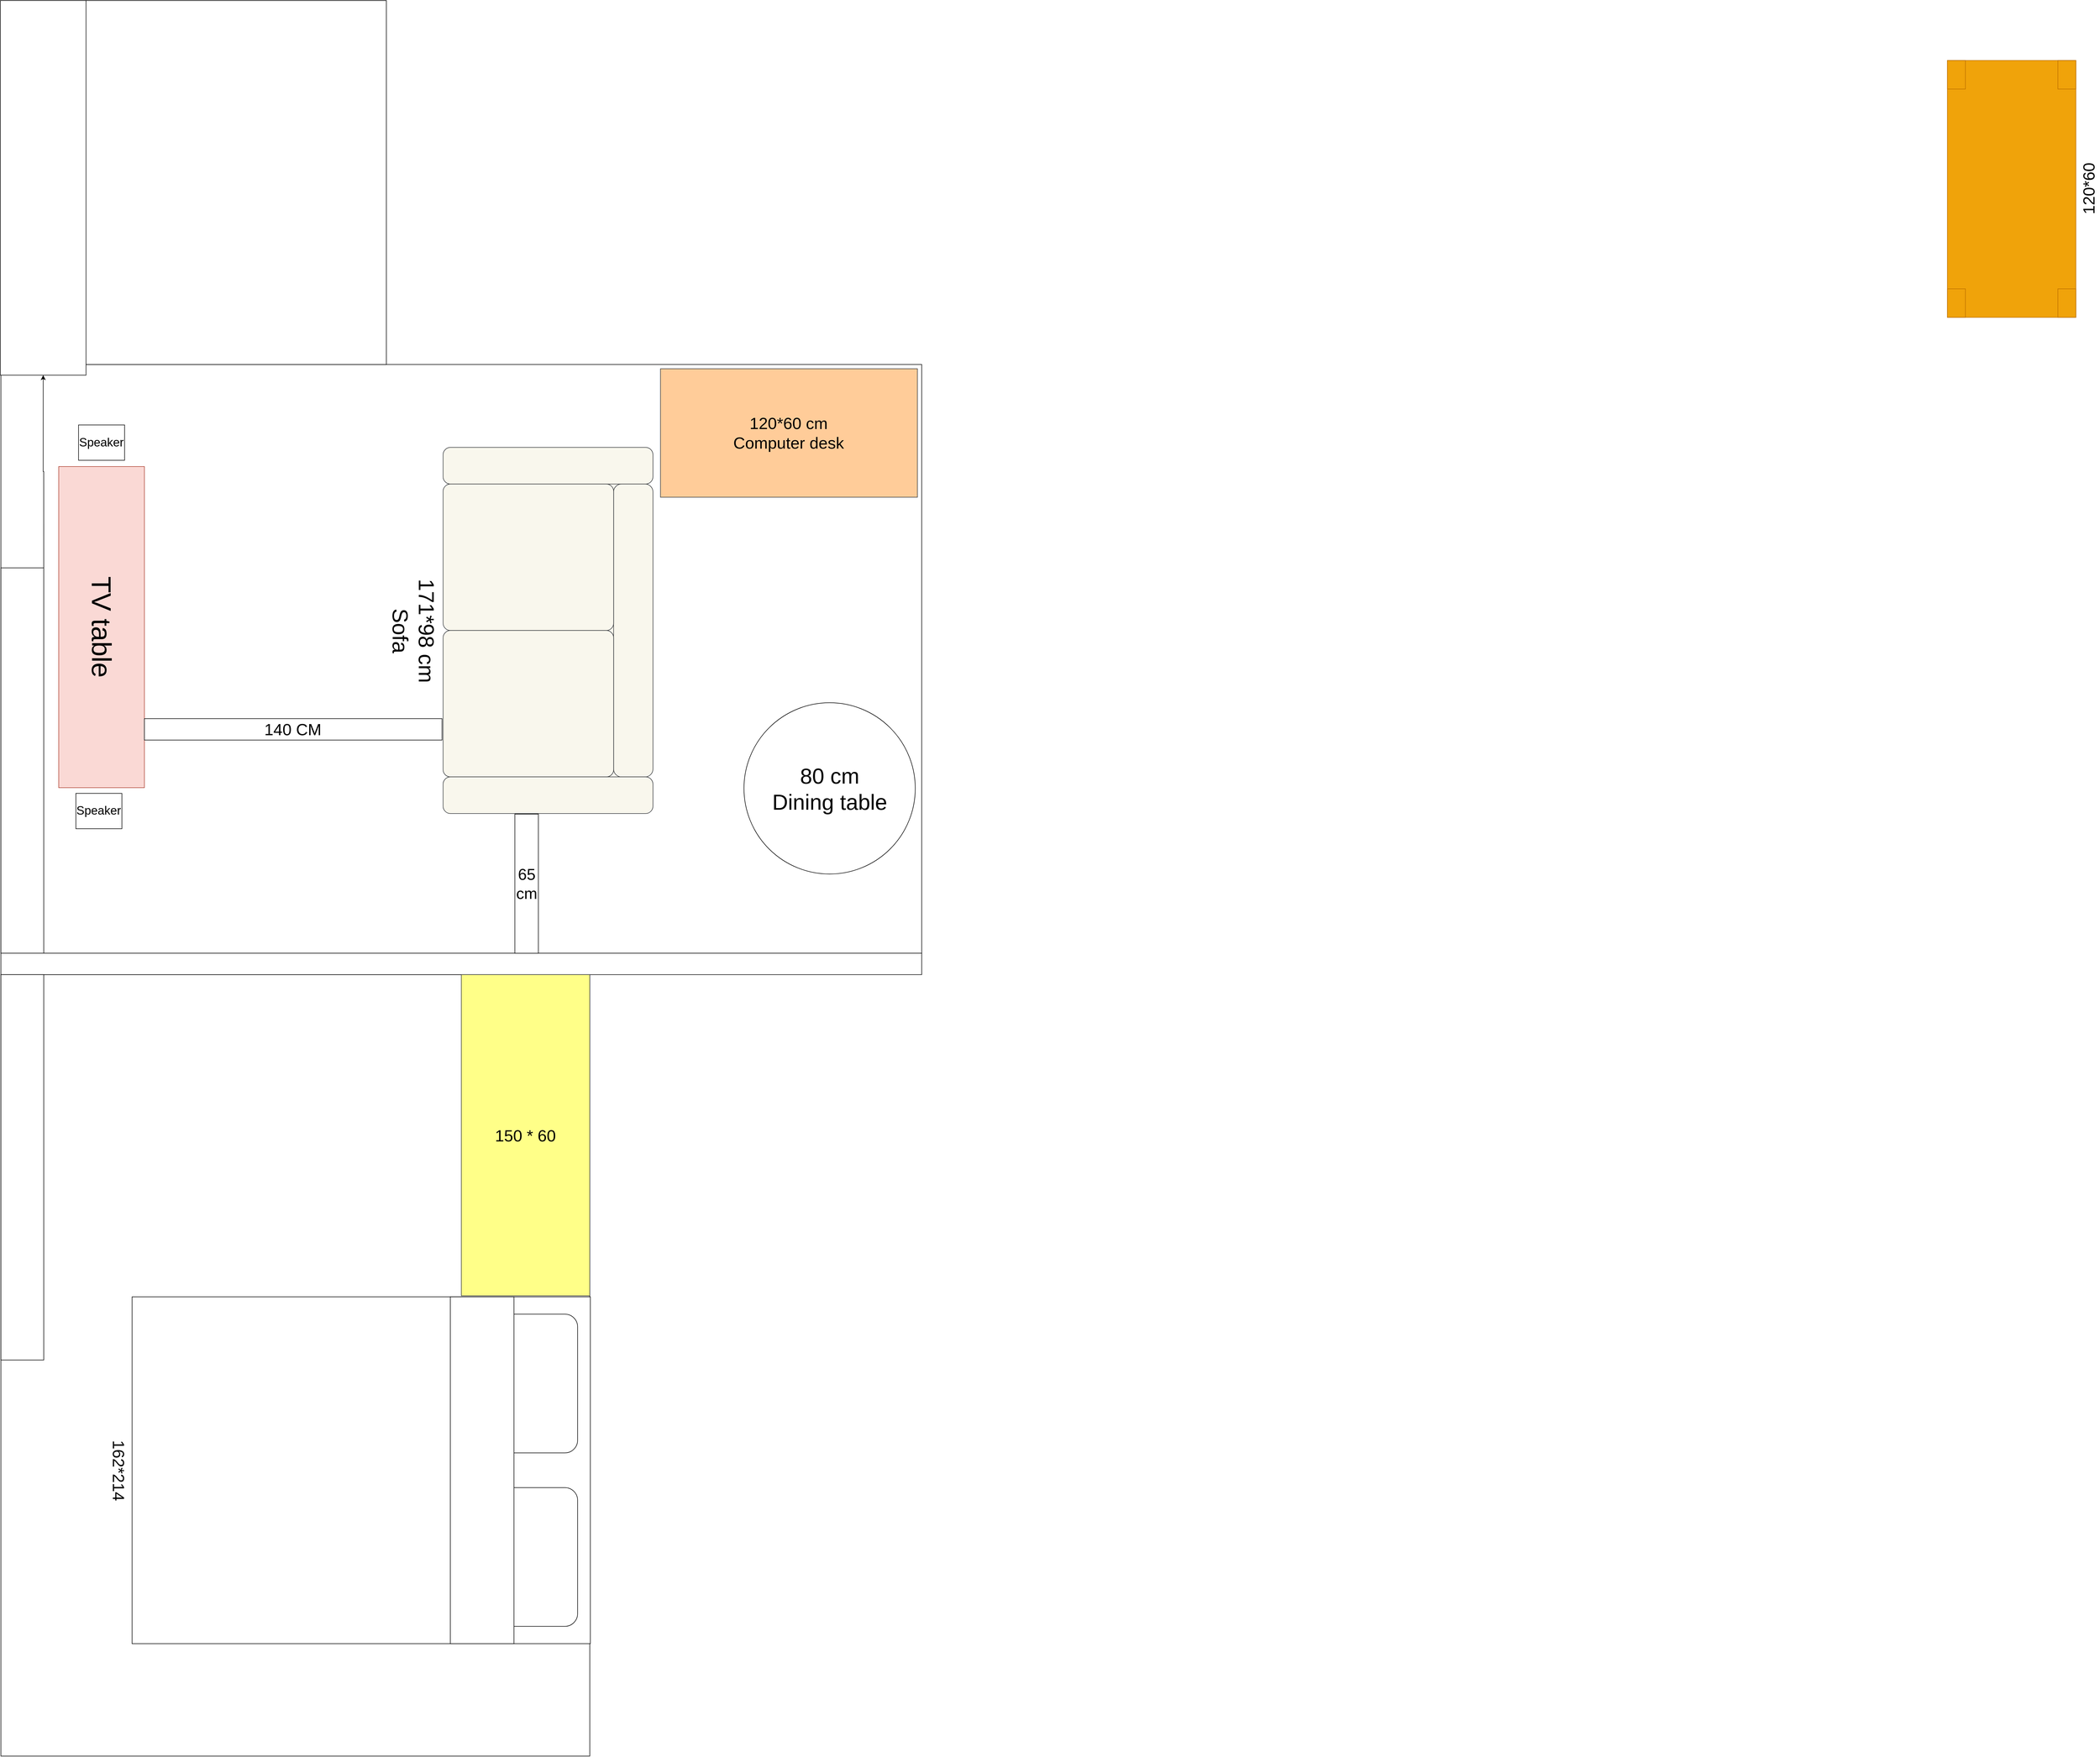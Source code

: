 <mxfile version="24.8.6">
  <diagram name="Page-1" id="Ue8n0Toml4prhe2mz1SP">
    <mxGraphModel dx="3156" dy="1482" grid="1" gridSize="3.937" guides="1" tooltips="1" connect="1" arrows="1" fold="1" page="1" pageScale="1" pageWidth="4681" pageHeight="3300" math="0" shadow="0">
      <root>
        <mxCell id="0" />
        <mxCell id="1" parent="0" />
        <mxCell id="0AF6tuhqy3_v5o_kYMEw-24" value="" style="rounded=0;whiteSpace=wrap;html=1;rotation=90;" parent="1" vertex="1">
          <mxGeometry x="216.54" y="2220.47" width="1437.005" height="1082.675" as="geometry" />
        </mxCell>
        <mxCell id="0AF6tuhqy3_v5o_kYMEw-1" value="" style="rounded=0;whiteSpace=wrap;html=1;fillColor=default;" parent="1" vertex="1">
          <mxGeometry x="393.7" y="921.26" width="1692.91" height="1082.67" as="geometry" />
        </mxCell>
        <mxCell id="0AF6tuhqy3_v5o_kYMEw-3" value="" style="rounded=0;whiteSpace=wrap;html=1;" parent="1" vertex="1">
          <mxGeometry x="393.7" y="251.97" width="708.66" height="669.31" as="geometry" />
        </mxCell>
        <mxCell id="H32DpVGCk--BCN-8ahbO-43" style="edgeStyle=orthogonalEdgeStyle;rounded=0;orthogonalLoop=1;jettySize=auto;html=1;exitX=1;exitY=0;exitDx=0;exitDy=0;entryX=0.5;entryY=1;entryDx=0;entryDy=0;" edge="1" parent="1" source="0AF6tuhqy3_v5o_kYMEw-4" target="H32DpVGCk--BCN-8ahbO-37">
          <mxGeometry relative="1" as="geometry" />
        </mxCell>
        <mxCell id="0AF6tuhqy3_v5o_kYMEw-4" value="" style="rounded=0;whiteSpace=wrap;html=1;" parent="1" vertex="1">
          <mxGeometry x="393.7" y="1295.28" width="78.74" height="708.65" as="geometry" />
        </mxCell>
        <mxCell id="0AF6tuhqy3_v5o_kYMEw-5" value="" style="rounded=0;whiteSpace=wrap;html=1;" parent="1" vertex="1">
          <mxGeometry x="393.7" y="2003.87" width="1692.91" height="39.44" as="geometry" />
        </mxCell>
        <mxCell id="0AF6tuhqy3_v5o_kYMEw-7" value="" style="rounded=0;whiteSpace=wrap;html=1;" parent="1" vertex="1">
          <mxGeometry x="393.7" y="2043.31" width="78.74" height="708.66" as="geometry" />
        </mxCell>
        <mxCell id="0AF6tuhqy3_v5o_kYMEw-8" value="&lt;font style=&quot;font-size: 30px;&quot;&gt;12&lt;/font&gt;&lt;span style=&quot;font-size: 30px; background-color: initial;&quot;&gt;0*60 cm&lt;/span&gt;&lt;div&gt;&lt;span style=&quot;font-size: 30px;&quot;&gt;Computer desk&lt;/span&gt;&lt;/div&gt;" style="rounded=0;whiteSpace=wrap;html=1;fillColor=#ffcc99;strokeColor=#36393d;rotation=0;direction=south;" parent="1" vertex="1">
          <mxGeometry x="1606.3" y="929.13" width="472.44" height="236.22" as="geometry" />
        </mxCell>
        <mxCell id="0AF6tuhqy3_v5o_kYMEw-10" value="&lt;font style=&quot;font-size: 50px;&quot;&gt;TV table&lt;/font&gt;" style="rounded=0;whiteSpace=wrap;html=1;rotation=90;fillColor=#fad9d5;strokeColor=#ae4132;" parent="1" vertex="1">
          <mxGeometry x="283.46" y="1325.47" width="590.55" height="157.48" as="geometry" />
        </mxCell>
        <mxCell id="0AF6tuhqy3_v5o_kYMEw-15" value="&lt;font style=&quot;font-size: 40px;&quot;&gt;171*98 cm&lt;/font&gt;&lt;div&gt;&lt;font style=&quot;font-size: 40px;&quot;&gt;Sofa&lt;/font&gt;&lt;/div&gt;" style="verticalLabelPosition=bottom;html=1;verticalAlign=top;align=center;shape=mxgraph.floorplan.couch;rotation=90;fillColor=#f9f7ed;strokeColor=#36393d;direction=east;" parent="1" vertex="1">
          <mxGeometry x="1062.99" y="1217.48" width="673.227" height="385.826" as="geometry" />
        </mxCell>
        <mxCell id="0AF6tuhqy3_v5o_kYMEw-16" value="&lt;font style=&quot;font-size: 30px;&quot;&gt;120*60&lt;/font&gt;" style="verticalLabelPosition=bottom;html=1;verticalAlign=top;align=center;shape=mxgraph.floorplan.table;fillColor=#f0a30a;fontColor=#000000;strokeColor=#BD7000;rotation=-90;" parent="1" vertex="1">
          <mxGeometry x="3854.32" y="480.31" width="472.44" height="236.22" as="geometry" />
        </mxCell>
        <mxCell id="0AF6tuhqy3_v5o_kYMEw-22" value="&lt;font style=&quot;font-size: 30px;&quot;&gt;140&lt;/font&gt;&lt;span style=&quot;font-size: 30px; background-color: initial;&quot;&gt;&amp;nbsp;CM&lt;/span&gt;" style="rounded=0;whiteSpace=wrap;html=1;" parent="1" vertex="1">
          <mxGeometry x="657.48" y="1572.56" width="547.24" height="39.37" as="geometry" />
        </mxCell>
        <mxCell id="0AF6tuhqy3_v5o_kYMEw-25" value="&lt;font style=&quot;font-size: 30px;&quot;&gt;150 * 60&lt;/font&gt;" style="rounded=0;whiteSpace=wrap;html=1;fillColor=#ffff88;strokeColor=#36393d;" parent="1" vertex="1">
          <mxGeometry x="1240.16" y="2043.31" width="236.22" height="590.55" as="geometry" />
        </mxCell>
        <mxCell id="0AF6tuhqy3_v5o_kYMEw-26" value="&lt;font style=&quot;font-size: 30px;&quot;&gt;162*214&lt;/font&gt;" style="verticalLabelPosition=bottom;html=1;verticalAlign=top;align=center;shape=mxgraph.floorplan.bed_double;rotation=90;" parent="1" vertex="1">
          <mxGeometry x="737.22" y="2533.43" width="637.794" height="842.518" as="geometry" />
        </mxCell>
        <mxCell id="H32DpVGCk--BCN-8ahbO-1" value="&lt;font style=&quot;font-size: 40px;&quot;&gt;80 cm&lt;/font&gt;&lt;div&gt;&lt;font style=&quot;font-size: 40px;&quot;&gt;Dining table&lt;/font&gt;&lt;/div&gt;" style="ellipse;whiteSpace=wrap;html=1;aspect=fixed;" vertex="1" parent="1">
          <mxGeometry x="1759.84" y="1543.3" width="314.96" height="314.96" as="geometry" />
        </mxCell>
        <mxCell id="H32DpVGCk--BCN-8ahbO-37" value="" style="rounded=0;whiteSpace=wrap;html=1;" vertex="1" parent="1">
          <mxGeometry x="392.7" y="251.93" width="157.48" height="688.975" as="geometry" />
        </mxCell>
        <mxCell id="H32DpVGCk--BCN-8ahbO-38" value="&lt;font style=&quot;font-size: 29px;&quot;&gt;65&lt;/font&gt;&lt;div&gt;&lt;span style=&quot;font-size: 29px; background-color: initial;&quot;&gt;cm&lt;/span&gt;&lt;/div&gt;" style="rounded=0;whiteSpace=wrap;html=1;" vertex="1" parent="1">
          <mxGeometry x="1338.6" y="1748.03" width="43.26" height="255.9" as="geometry" />
        </mxCell>
        <mxCell id="H32DpVGCk--BCN-8ahbO-45" value="&lt;font style=&quot;font-size: 22px;&quot;&gt;Speaker&lt;/font&gt;" style="rounded=0;whiteSpace=wrap;html=1;" vertex="1" parent="1">
          <mxGeometry x="536.41" y="1032.44" width="84.645" height="64.96" as="geometry" />
        </mxCell>
        <mxCell id="H32DpVGCk--BCN-8ahbO-46" value="&lt;font style=&quot;font-size: 22px;&quot;&gt;Speaker&lt;/font&gt;" style="rounded=0;whiteSpace=wrap;html=1;" vertex="1" parent="1">
          <mxGeometry x="531.497" y="1709.997" width="84.645" height="64.96" as="geometry" />
        </mxCell>
      </root>
    </mxGraphModel>
  </diagram>
</mxfile>
